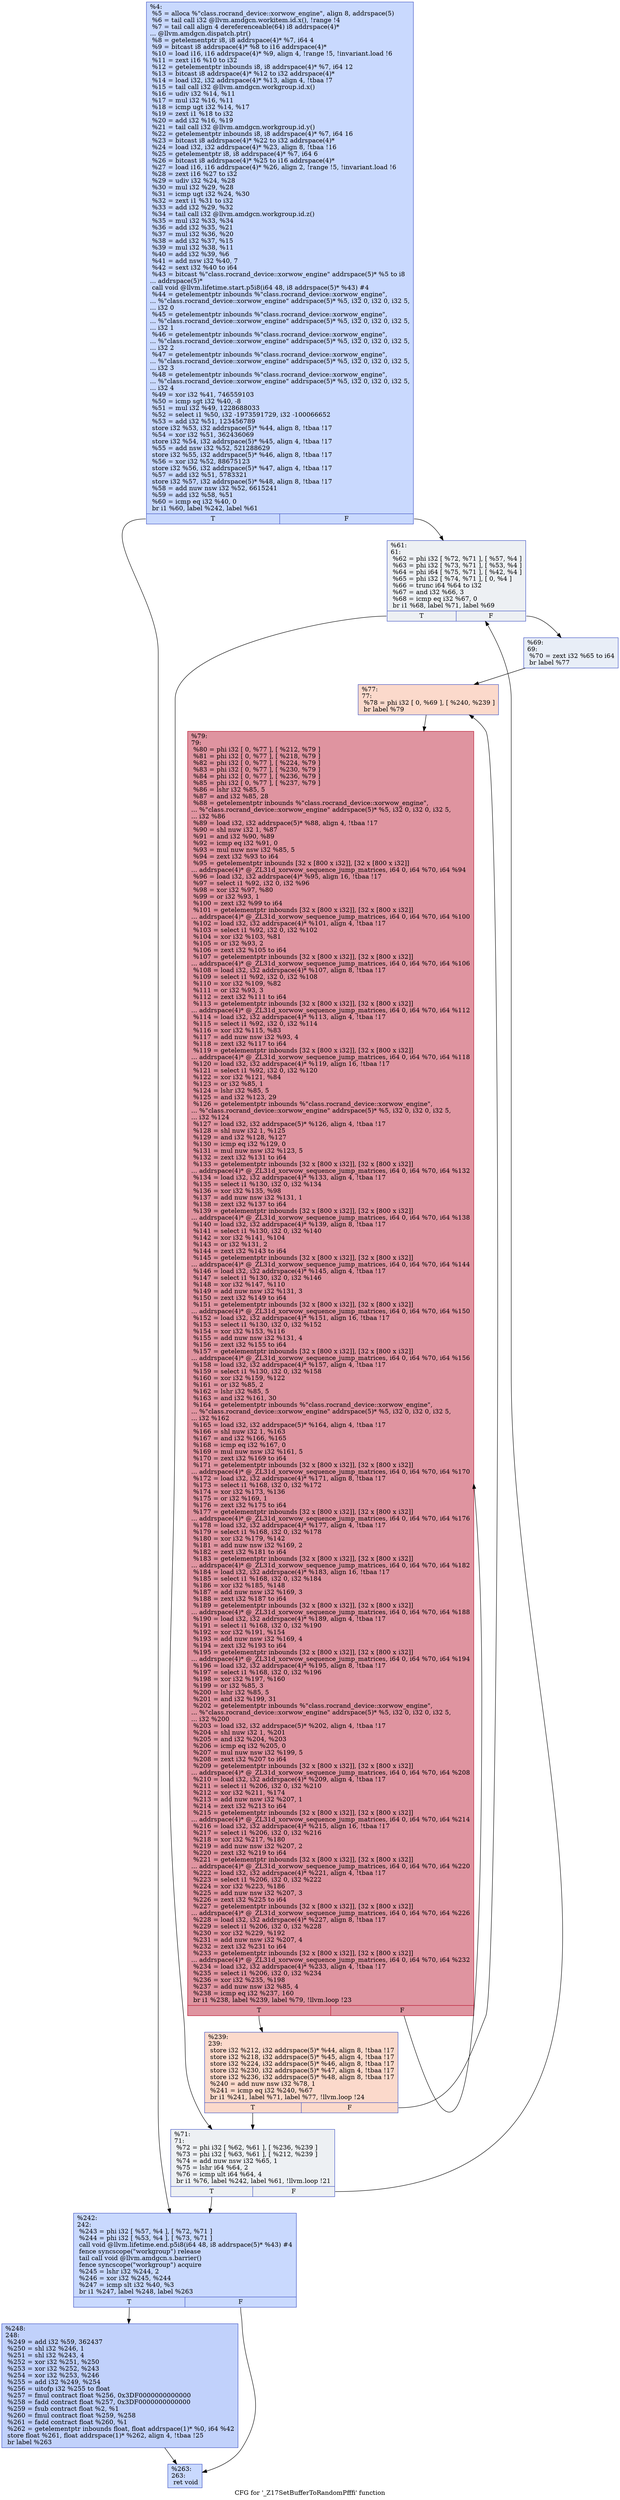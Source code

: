 digraph "CFG for '_Z17SetBufferToRandomPfffi' function" {
	label="CFG for '_Z17SetBufferToRandomPfffi' function";

	Node0x50fea70 [shape=record,color="#3d50c3ff", style=filled, fillcolor="#85a8fc70",label="{%4:\l  %5 = alloca %\"class.rocrand_device::xorwow_engine\", align 8, addrspace(5)\l  %6 = tail call i32 @llvm.amdgcn.workitem.id.x(), !range !4\l  %7 = tail call align 4 dereferenceable(64) i8 addrspace(4)*\l... @llvm.amdgcn.dispatch.ptr()\l  %8 = getelementptr i8, i8 addrspace(4)* %7, i64 4\l  %9 = bitcast i8 addrspace(4)* %8 to i16 addrspace(4)*\l  %10 = load i16, i16 addrspace(4)* %9, align 4, !range !5, !invariant.load !6\l  %11 = zext i16 %10 to i32\l  %12 = getelementptr inbounds i8, i8 addrspace(4)* %7, i64 12\l  %13 = bitcast i8 addrspace(4)* %12 to i32 addrspace(4)*\l  %14 = load i32, i32 addrspace(4)* %13, align 4, !tbaa !7\l  %15 = tail call i32 @llvm.amdgcn.workgroup.id.x()\l  %16 = udiv i32 %14, %11\l  %17 = mul i32 %16, %11\l  %18 = icmp ugt i32 %14, %17\l  %19 = zext i1 %18 to i32\l  %20 = add i32 %16, %19\l  %21 = tail call i32 @llvm.amdgcn.workgroup.id.y()\l  %22 = getelementptr inbounds i8, i8 addrspace(4)* %7, i64 16\l  %23 = bitcast i8 addrspace(4)* %22 to i32 addrspace(4)*\l  %24 = load i32, i32 addrspace(4)* %23, align 8, !tbaa !16\l  %25 = getelementptr i8, i8 addrspace(4)* %7, i64 6\l  %26 = bitcast i8 addrspace(4)* %25 to i16 addrspace(4)*\l  %27 = load i16, i16 addrspace(4)* %26, align 2, !range !5, !invariant.load !6\l  %28 = zext i16 %27 to i32\l  %29 = udiv i32 %24, %28\l  %30 = mul i32 %29, %28\l  %31 = icmp ugt i32 %24, %30\l  %32 = zext i1 %31 to i32\l  %33 = add i32 %29, %32\l  %34 = tail call i32 @llvm.amdgcn.workgroup.id.z()\l  %35 = mul i32 %33, %34\l  %36 = add i32 %35, %21\l  %37 = mul i32 %36, %20\l  %38 = add i32 %37, %15\l  %39 = mul i32 %38, %11\l  %40 = add i32 %39, %6\l  %41 = add nsw i32 %40, 7\l  %42 = sext i32 %40 to i64\l  %43 = bitcast %\"class.rocrand_device::xorwow_engine\" addrspace(5)* %5 to i8\l... addrspace(5)*\l  call void @llvm.lifetime.start.p5i8(i64 48, i8 addrspace(5)* %43) #4\l  %44 = getelementptr inbounds %\"class.rocrand_device::xorwow_engine\",\l... %\"class.rocrand_device::xorwow_engine\" addrspace(5)* %5, i32 0, i32 0, i32 5,\l... i32 0\l  %45 = getelementptr inbounds %\"class.rocrand_device::xorwow_engine\",\l... %\"class.rocrand_device::xorwow_engine\" addrspace(5)* %5, i32 0, i32 0, i32 5,\l... i32 1\l  %46 = getelementptr inbounds %\"class.rocrand_device::xorwow_engine\",\l... %\"class.rocrand_device::xorwow_engine\" addrspace(5)* %5, i32 0, i32 0, i32 5,\l... i32 2\l  %47 = getelementptr inbounds %\"class.rocrand_device::xorwow_engine\",\l... %\"class.rocrand_device::xorwow_engine\" addrspace(5)* %5, i32 0, i32 0, i32 5,\l... i32 3\l  %48 = getelementptr inbounds %\"class.rocrand_device::xorwow_engine\",\l... %\"class.rocrand_device::xorwow_engine\" addrspace(5)* %5, i32 0, i32 0, i32 5,\l... i32 4\l  %49 = xor i32 %41, 746559103\l  %50 = icmp sgt i32 %40, -8\l  %51 = mul i32 %49, 1228688033\l  %52 = select i1 %50, i32 -1973591729, i32 -100066652\l  %53 = add i32 %51, 123456789\l  store i32 %53, i32 addrspace(5)* %44, align 8, !tbaa !17\l  %54 = xor i32 %51, 362436069\l  store i32 %54, i32 addrspace(5)* %45, align 4, !tbaa !17\l  %55 = add nsw i32 %52, 521288629\l  store i32 %55, i32 addrspace(5)* %46, align 8, !tbaa !17\l  %56 = xor i32 %52, 88675123\l  store i32 %56, i32 addrspace(5)* %47, align 4, !tbaa !17\l  %57 = add i32 %51, 5783321\l  store i32 %57, i32 addrspace(5)* %48, align 8, !tbaa !17\l  %58 = add nuw nsw i32 %52, 6615241\l  %59 = add i32 %58, %51\l  %60 = icmp eq i32 %40, 0\l  br i1 %60, label %242, label %61\l|{<s0>T|<s1>F}}"];
	Node0x50fea70:s0 -> Node0x5107a60;
	Node0x50fea70:s1 -> Node0x5107af0;
	Node0x5107af0 [shape=record,color="#3d50c3ff", style=filled, fillcolor="#d6dce470",label="{%61:\l61:                                               \l  %62 = phi i32 [ %72, %71 ], [ %57, %4 ]\l  %63 = phi i32 [ %73, %71 ], [ %53, %4 ]\l  %64 = phi i64 [ %75, %71 ], [ %42, %4 ]\l  %65 = phi i32 [ %74, %71 ], [ 0, %4 ]\l  %66 = trunc i64 %64 to i32\l  %67 = and i32 %66, 3\l  %68 = icmp eq i32 %67, 0\l  br i1 %68, label %71, label %69\l|{<s0>T|<s1>F}}"];
	Node0x5107af0:s0 -> Node0x5107c60;
	Node0x5107af0:s1 -> Node0x5105930;
	Node0x5105930 [shape=record,color="#3d50c3ff", style=filled, fillcolor="#cbd8ee70",label="{%69:\l69:                                               \l  %70 = zext i32 %65 to i64\l  br label %77\l}"];
	Node0x5105930 -> Node0x5108670;
	Node0x5107c60 [shape=record,color="#3d50c3ff", style=filled, fillcolor="#d6dce470",label="{%71:\l71:                                               \l  %72 = phi i32 [ %62, %61 ], [ %236, %239 ]\l  %73 = phi i32 [ %63, %61 ], [ %212, %239 ]\l  %74 = add nuw nsw i32 %65, 1\l  %75 = lshr i64 %64, 2\l  %76 = icmp ult i64 %64, 4\l  br i1 %76, label %242, label %61, !llvm.loop !21\l|{<s0>T|<s1>F}}"];
	Node0x5107c60:s0 -> Node0x5107a60;
	Node0x5107c60:s1 -> Node0x5107af0;
	Node0x5108670 [shape=record,color="#3d50c3ff", style=filled, fillcolor="#f7a88970",label="{%77:\l77:                                               \l  %78 = phi i32 [ 0, %69 ], [ %240, %239 ]\l  br label %79\l}"];
	Node0x5108670 -> Node0x5108cb0;
	Node0x5108cb0 [shape=record,color="#b70d28ff", style=filled, fillcolor="#b70d2870",label="{%79:\l79:                                               \l  %80 = phi i32 [ 0, %77 ], [ %212, %79 ]\l  %81 = phi i32 [ 0, %77 ], [ %218, %79 ]\l  %82 = phi i32 [ 0, %77 ], [ %224, %79 ]\l  %83 = phi i32 [ 0, %77 ], [ %230, %79 ]\l  %84 = phi i32 [ 0, %77 ], [ %236, %79 ]\l  %85 = phi i32 [ 0, %77 ], [ %237, %79 ]\l  %86 = lshr i32 %85, 5\l  %87 = and i32 %85, 28\l  %88 = getelementptr inbounds %\"class.rocrand_device::xorwow_engine\",\l... %\"class.rocrand_device::xorwow_engine\" addrspace(5)* %5, i32 0, i32 0, i32 5,\l... i32 %86\l  %89 = load i32, i32 addrspace(5)* %88, align 4, !tbaa !17\l  %90 = shl nuw i32 1, %87\l  %91 = and i32 %90, %89\l  %92 = icmp eq i32 %91, 0\l  %93 = mul nuw nsw i32 %85, 5\l  %94 = zext i32 %93 to i64\l  %95 = getelementptr inbounds [32 x [800 x i32]], [32 x [800 x i32]]\l... addrspace(4)* @_ZL31d_xorwow_sequence_jump_matrices, i64 0, i64 %70, i64 %94\l  %96 = load i32, i32 addrspace(4)* %95, align 16, !tbaa !17\l  %97 = select i1 %92, i32 0, i32 %96\l  %98 = xor i32 %97, %80\l  %99 = or i32 %93, 1\l  %100 = zext i32 %99 to i64\l  %101 = getelementptr inbounds [32 x [800 x i32]], [32 x [800 x i32]]\l... addrspace(4)* @_ZL31d_xorwow_sequence_jump_matrices, i64 0, i64 %70, i64 %100\l  %102 = load i32, i32 addrspace(4)* %101, align 4, !tbaa !17\l  %103 = select i1 %92, i32 0, i32 %102\l  %104 = xor i32 %103, %81\l  %105 = or i32 %93, 2\l  %106 = zext i32 %105 to i64\l  %107 = getelementptr inbounds [32 x [800 x i32]], [32 x [800 x i32]]\l... addrspace(4)* @_ZL31d_xorwow_sequence_jump_matrices, i64 0, i64 %70, i64 %106\l  %108 = load i32, i32 addrspace(4)* %107, align 8, !tbaa !17\l  %109 = select i1 %92, i32 0, i32 %108\l  %110 = xor i32 %109, %82\l  %111 = or i32 %93, 3\l  %112 = zext i32 %111 to i64\l  %113 = getelementptr inbounds [32 x [800 x i32]], [32 x [800 x i32]]\l... addrspace(4)* @_ZL31d_xorwow_sequence_jump_matrices, i64 0, i64 %70, i64 %112\l  %114 = load i32, i32 addrspace(4)* %113, align 4, !tbaa !17\l  %115 = select i1 %92, i32 0, i32 %114\l  %116 = xor i32 %115, %83\l  %117 = add nuw nsw i32 %93, 4\l  %118 = zext i32 %117 to i64\l  %119 = getelementptr inbounds [32 x [800 x i32]], [32 x [800 x i32]]\l... addrspace(4)* @_ZL31d_xorwow_sequence_jump_matrices, i64 0, i64 %70, i64 %118\l  %120 = load i32, i32 addrspace(4)* %119, align 16, !tbaa !17\l  %121 = select i1 %92, i32 0, i32 %120\l  %122 = xor i32 %121, %84\l  %123 = or i32 %85, 1\l  %124 = lshr i32 %85, 5\l  %125 = and i32 %123, 29\l  %126 = getelementptr inbounds %\"class.rocrand_device::xorwow_engine\",\l... %\"class.rocrand_device::xorwow_engine\" addrspace(5)* %5, i32 0, i32 0, i32 5,\l... i32 %124\l  %127 = load i32, i32 addrspace(5)* %126, align 4, !tbaa !17\l  %128 = shl nuw i32 1, %125\l  %129 = and i32 %128, %127\l  %130 = icmp eq i32 %129, 0\l  %131 = mul nuw nsw i32 %123, 5\l  %132 = zext i32 %131 to i64\l  %133 = getelementptr inbounds [32 x [800 x i32]], [32 x [800 x i32]]\l... addrspace(4)* @_ZL31d_xorwow_sequence_jump_matrices, i64 0, i64 %70, i64 %132\l  %134 = load i32, i32 addrspace(4)* %133, align 4, !tbaa !17\l  %135 = select i1 %130, i32 0, i32 %134\l  %136 = xor i32 %135, %98\l  %137 = add nuw nsw i32 %131, 1\l  %138 = zext i32 %137 to i64\l  %139 = getelementptr inbounds [32 x [800 x i32]], [32 x [800 x i32]]\l... addrspace(4)* @_ZL31d_xorwow_sequence_jump_matrices, i64 0, i64 %70, i64 %138\l  %140 = load i32, i32 addrspace(4)* %139, align 8, !tbaa !17\l  %141 = select i1 %130, i32 0, i32 %140\l  %142 = xor i32 %141, %104\l  %143 = or i32 %131, 2\l  %144 = zext i32 %143 to i64\l  %145 = getelementptr inbounds [32 x [800 x i32]], [32 x [800 x i32]]\l... addrspace(4)* @_ZL31d_xorwow_sequence_jump_matrices, i64 0, i64 %70, i64 %144\l  %146 = load i32, i32 addrspace(4)* %145, align 4, !tbaa !17\l  %147 = select i1 %130, i32 0, i32 %146\l  %148 = xor i32 %147, %110\l  %149 = add nuw nsw i32 %131, 3\l  %150 = zext i32 %149 to i64\l  %151 = getelementptr inbounds [32 x [800 x i32]], [32 x [800 x i32]]\l... addrspace(4)* @_ZL31d_xorwow_sequence_jump_matrices, i64 0, i64 %70, i64 %150\l  %152 = load i32, i32 addrspace(4)* %151, align 16, !tbaa !17\l  %153 = select i1 %130, i32 0, i32 %152\l  %154 = xor i32 %153, %116\l  %155 = add nuw nsw i32 %131, 4\l  %156 = zext i32 %155 to i64\l  %157 = getelementptr inbounds [32 x [800 x i32]], [32 x [800 x i32]]\l... addrspace(4)* @_ZL31d_xorwow_sequence_jump_matrices, i64 0, i64 %70, i64 %156\l  %158 = load i32, i32 addrspace(4)* %157, align 4, !tbaa !17\l  %159 = select i1 %130, i32 0, i32 %158\l  %160 = xor i32 %159, %122\l  %161 = or i32 %85, 2\l  %162 = lshr i32 %85, 5\l  %163 = and i32 %161, 30\l  %164 = getelementptr inbounds %\"class.rocrand_device::xorwow_engine\",\l... %\"class.rocrand_device::xorwow_engine\" addrspace(5)* %5, i32 0, i32 0, i32 5,\l... i32 %162\l  %165 = load i32, i32 addrspace(5)* %164, align 4, !tbaa !17\l  %166 = shl nuw i32 1, %163\l  %167 = and i32 %166, %165\l  %168 = icmp eq i32 %167, 0\l  %169 = mul nuw nsw i32 %161, 5\l  %170 = zext i32 %169 to i64\l  %171 = getelementptr inbounds [32 x [800 x i32]], [32 x [800 x i32]]\l... addrspace(4)* @_ZL31d_xorwow_sequence_jump_matrices, i64 0, i64 %70, i64 %170\l  %172 = load i32, i32 addrspace(4)* %171, align 8, !tbaa !17\l  %173 = select i1 %168, i32 0, i32 %172\l  %174 = xor i32 %173, %136\l  %175 = or i32 %169, 1\l  %176 = zext i32 %175 to i64\l  %177 = getelementptr inbounds [32 x [800 x i32]], [32 x [800 x i32]]\l... addrspace(4)* @_ZL31d_xorwow_sequence_jump_matrices, i64 0, i64 %70, i64 %176\l  %178 = load i32, i32 addrspace(4)* %177, align 4, !tbaa !17\l  %179 = select i1 %168, i32 0, i32 %178\l  %180 = xor i32 %179, %142\l  %181 = add nuw nsw i32 %169, 2\l  %182 = zext i32 %181 to i64\l  %183 = getelementptr inbounds [32 x [800 x i32]], [32 x [800 x i32]]\l... addrspace(4)* @_ZL31d_xorwow_sequence_jump_matrices, i64 0, i64 %70, i64 %182\l  %184 = load i32, i32 addrspace(4)* %183, align 16, !tbaa !17\l  %185 = select i1 %168, i32 0, i32 %184\l  %186 = xor i32 %185, %148\l  %187 = add nuw nsw i32 %169, 3\l  %188 = zext i32 %187 to i64\l  %189 = getelementptr inbounds [32 x [800 x i32]], [32 x [800 x i32]]\l... addrspace(4)* @_ZL31d_xorwow_sequence_jump_matrices, i64 0, i64 %70, i64 %188\l  %190 = load i32, i32 addrspace(4)* %189, align 4, !tbaa !17\l  %191 = select i1 %168, i32 0, i32 %190\l  %192 = xor i32 %191, %154\l  %193 = add nuw nsw i32 %169, 4\l  %194 = zext i32 %193 to i64\l  %195 = getelementptr inbounds [32 x [800 x i32]], [32 x [800 x i32]]\l... addrspace(4)* @_ZL31d_xorwow_sequence_jump_matrices, i64 0, i64 %70, i64 %194\l  %196 = load i32, i32 addrspace(4)* %195, align 8, !tbaa !17\l  %197 = select i1 %168, i32 0, i32 %196\l  %198 = xor i32 %197, %160\l  %199 = or i32 %85, 3\l  %200 = lshr i32 %85, 5\l  %201 = and i32 %199, 31\l  %202 = getelementptr inbounds %\"class.rocrand_device::xorwow_engine\",\l... %\"class.rocrand_device::xorwow_engine\" addrspace(5)* %5, i32 0, i32 0, i32 5,\l... i32 %200\l  %203 = load i32, i32 addrspace(5)* %202, align 4, !tbaa !17\l  %204 = shl nuw i32 1, %201\l  %205 = and i32 %204, %203\l  %206 = icmp eq i32 %205, 0\l  %207 = mul nuw nsw i32 %199, 5\l  %208 = zext i32 %207 to i64\l  %209 = getelementptr inbounds [32 x [800 x i32]], [32 x [800 x i32]]\l... addrspace(4)* @_ZL31d_xorwow_sequence_jump_matrices, i64 0, i64 %70, i64 %208\l  %210 = load i32, i32 addrspace(4)* %209, align 4, !tbaa !17\l  %211 = select i1 %206, i32 0, i32 %210\l  %212 = xor i32 %211, %174\l  %213 = add nuw nsw i32 %207, 1\l  %214 = zext i32 %213 to i64\l  %215 = getelementptr inbounds [32 x [800 x i32]], [32 x [800 x i32]]\l... addrspace(4)* @_ZL31d_xorwow_sequence_jump_matrices, i64 0, i64 %70, i64 %214\l  %216 = load i32, i32 addrspace(4)* %215, align 16, !tbaa !17\l  %217 = select i1 %206, i32 0, i32 %216\l  %218 = xor i32 %217, %180\l  %219 = add nuw nsw i32 %207, 2\l  %220 = zext i32 %219 to i64\l  %221 = getelementptr inbounds [32 x [800 x i32]], [32 x [800 x i32]]\l... addrspace(4)* @_ZL31d_xorwow_sequence_jump_matrices, i64 0, i64 %70, i64 %220\l  %222 = load i32, i32 addrspace(4)* %221, align 4, !tbaa !17\l  %223 = select i1 %206, i32 0, i32 %222\l  %224 = xor i32 %223, %186\l  %225 = add nuw nsw i32 %207, 3\l  %226 = zext i32 %225 to i64\l  %227 = getelementptr inbounds [32 x [800 x i32]], [32 x [800 x i32]]\l... addrspace(4)* @_ZL31d_xorwow_sequence_jump_matrices, i64 0, i64 %70, i64 %226\l  %228 = load i32, i32 addrspace(4)* %227, align 8, !tbaa !17\l  %229 = select i1 %206, i32 0, i32 %228\l  %230 = xor i32 %229, %192\l  %231 = add nuw nsw i32 %207, 4\l  %232 = zext i32 %231 to i64\l  %233 = getelementptr inbounds [32 x [800 x i32]], [32 x [800 x i32]]\l... addrspace(4)* @_ZL31d_xorwow_sequence_jump_matrices, i64 0, i64 %70, i64 %232\l  %234 = load i32, i32 addrspace(4)* %233, align 4, !tbaa !17\l  %235 = select i1 %206, i32 0, i32 %234\l  %236 = xor i32 %235, %198\l  %237 = add nuw nsw i32 %85, 4\l  %238 = icmp eq i32 %237, 160\l  br i1 %238, label %239, label %79, !llvm.loop !23\l|{<s0>T|<s1>F}}"];
	Node0x5108cb0:s0 -> Node0x5108730;
	Node0x5108cb0:s1 -> Node0x5108cb0;
	Node0x5108730 [shape=record,color="#3d50c3ff", style=filled, fillcolor="#f7a88970",label="{%239:\l239:                                              \l  store i32 %212, i32 addrspace(5)* %44, align 8, !tbaa !17\l  store i32 %218, i32 addrspace(5)* %45, align 4, !tbaa !17\l  store i32 %224, i32 addrspace(5)* %46, align 8, !tbaa !17\l  store i32 %230, i32 addrspace(5)* %47, align 4, !tbaa !17\l  store i32 %236, i32 addrspace(5)* %48, align 8, !tbaa !17\l  %240 = add nuw nsw i32 %78, 1\l  %241 = icmp eq i32 %240, %67\l  br i1 %241, label %71, label %77, !llvm.loop !24\l|{<s0>T|<s1>F}}"];
	Node0x5108730:s0 -> Node0x5107c60;
	Node0x5108730:s1 -> Node0x5108670;
	Node0x5107a60 [shape=record,color="#3d50c3ff", style=filled, fillcolor="#85a8fc70",label="{%242:\l242:                                              \l  %243 = phi i32 [ %57, %4 ], [ %72, %71 ]\l  %244 = phi i32 [ %53, %4 ], [ %73, %71 ]\l  call void @llvm.lifetime.end.p5i8(i64 48, i8 addrspace(5)* %43) #4\l  fence syncscope(\"workgroup\") release\l  tail call void @llvm.amdgcn.s.barrier()\l  fence syncscope(\"workgroup\") acquire\l  %245 = lshr i32 %244, 2\l  %246 = xor i32 %245, %244\l  %247 = icmp slt i32 %40, %3\l  br i1 %247, label %248, label %263\l|{<s0>T|<s1>F}}"];
	Node0x5107a60:s0 -> Node0x510ffd0;
	Node0x5107a60:s1 -> Node0x5110020;
	Node0x510ffd0 [shape=record,color="#3d50c3ff", style=filled, fillcolor="#7396f570",label="{%248:\l248:                                              \l  %249 = add i32 %59, 362437\l  %250 = shl i32 %246, 1\l  %251 = shl i32 %243, 4\l  %252 = xor i32 %251, %250\l  %253 = xor i32 %252, %243\l  %254 = xor i32 %253, %246\l  %255 = add i32 %249, %254\l  %256 = uitofp i32 %255 to float\l  %257 = fmul contract float %256, 0x3DF0000000000000\l  %258 = fadd contract float %257, 0x3DF0000000000000\l  %259 = fsub contract float %2, %1\l  %260 = fmul contract float %259, %258\l  %261 = fadd contract float %260, %1\l  %262 = getelementptr inbounds float, float addrspace(1)* %0, i64 %42\l  store float %261, float addrspace(1)* %262, align 4, !tbaa !25\l  br label %263\l}"];
	Node0x510ffd0 -> Node0x5110020;
	Node0x5110020 [shape=record,color="#3d50c3ff", style=filled, fillcolor="#85a8fc70",label="{%263:\l263:                                              \l  ret void\l}"];
}
